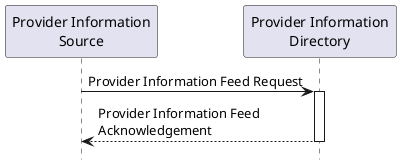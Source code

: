 @startuml
hide footbox

participant "Provider Information\nSource" as PIS
participant "Provider Information\nDirectory" as PID

PIS -> PID : Provider Information Feed Request
activate PID
PID --> PIS : Provider Information Feed\nAcknowledgement
deactivate PID

@enduml